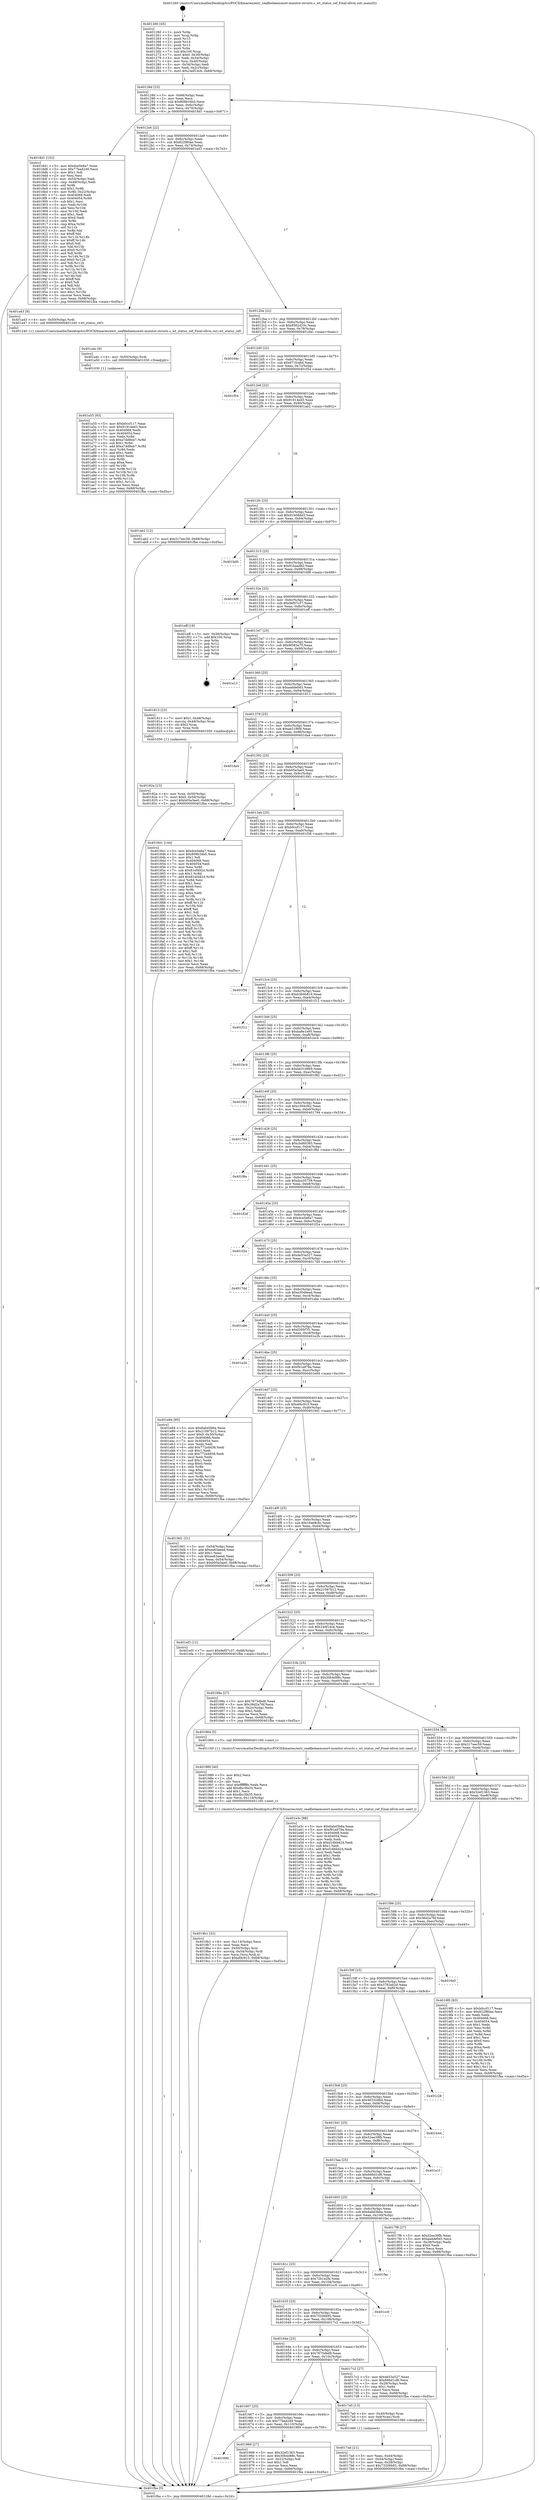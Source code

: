 digraph "0x401260" {
  label = "0x401260 (/mnt/c/Users/mathe/Desktop/tcc/POCII/binaries/extr_seafiledaemonwt-monitor-structs.c_wt_status_ref_Final-ollvm.out::main(0))"
  labelloc = "t"
  node[shape=record]

  Entry [label="",width=0.3,height=0.3,shape=circle,fillcolor=black,style=filled]
  "0x40128d" [label="{
     0x40128d [23]\l
     | [instrs]\l
     &nbsp;&nbsp;0x40128d \<+3\>: mov -0x68(%rbp),%eax\l
     &nbsp;&nbsp;0x401290 \<+2\>: mov %eax,%ecx\l
     &nbsp;&nbsp;0x401292 \<+6\>: sub $0x809b34b5,%ecx\l
     &nbsp;&nbsp;0x401298 \<+3\>: mov %eax,-0x6c(%rbp)\l
     &nbsp;&nbsp;0x40129b \<+3\>: mov %ecx,-0x70(%rbp)\l
     &nbsp;&nbsp;0x40129e \<+6\>: je 00000000004018d1 \<main+0x671\>\l
  }"]
  "0x4018d1" [label="{
     0x4018d1 [152]\l
     | [instrs]\l
     &nbsp;&nbsp;0x4018d1 \<+5\>: mov $0xdce5e6a7,%eax\l
     &nbsp;&nbsp;0x4018d6 \<+5\>: mov $0x77bad249,%ecx\l
     &nbsp;&nbsp;0x4018db \<+2\>: mov $0x1,%dl\l
     &nbsp;&nbsp;0x4018dd \<+2\>: xor %esi,%esi\l
     &nbsp;&nbsp;0x4018df \<+3\>: mov -0x54(%rbp),%edi\l
     &nbsp;&nbsp;0x4018e2 \<+3\>: cmp -0x48(%rbp),%edi\l
     &nbsp;&nbsp;0x4018e5 \<+4\>: setl %r8b\l
     &nbsp;&nbsp;0x4018e9 \<+4\>: and $0x1,%r8b\l
     &nbsp;&nbsp;0x4018ed \<+4\>: mov %r8b,-0x22(%rbp)\l
     &nbsp;&nbsp;0x4018f1 \<+7\>: mov 0x404068,%edi\l
     &nbsp;&nbsp;0x4018f8 \<+8\>: mov 0x404054,%r9d\l
     &nbsp;&nbsp;0x401900 \<+3\>: sub $0x1,%esi\l
     &nbsp;&nbsp;0x401903 \<+3\>: mov %edi,%r10d\l
     &nbsp;&nbsp;0x401906 \<+3\>: add %esi,%r10d\l
     &nbsp;&nbsp;0x401909 \<+4\>: imul %r10d,%edi\l
     &nbsp;&nbsp;0x40190d \<+3\>: and $0x1,%edi\l
     &nbsp;&nbsp;0x401910 \<+3\>: cmp $0x0,%edi\l
     &nbsp;&nbsp;0x401913 \<+4\>: sete %r8b\l
     &nbsp;&nbsp;0x401917 \<+4\>: cmp $0xa,%r9d\l
     &nbsp;&nbsp;0x40191b \<+4\>: setl %r11b\l
     &nbsp;&nbsp;0x40191f \<+3\>: mov %r8b,%bl\l
     &nbsp;&nbsp;0x401922 \<+3\>: xor $0xff,%bl\l
     &nbsp;&nbsp;0x401925 \<+3\>: mov %r11b,%r14b\l
     &nbsp;&nbsp;0x401928 \<+4\>: xor $0xff,%r14b\l
     &nbsp;&nbsp;0x40192c \<+3\>: xor $0x0,%dl\l
     &nbsp;&nbsp;0x40192f \<+3\>: mov %bl,%r15b\l
     &nbsp;&nbsp;0x401932 \<+4\>: and $0x0,%r15b\l
     &nbsp;&nbsp;0x401936 \<+3\>: and %dl,%r8b\l
     &nbsp;&nbsp;0x401939 \<+3\>: mov %r14b,%r12b\l
     &nbsp;&nbsp;0x40193c \<+4\>: and $0x0,%r12b\l
     &nbsp;&nbsp;0x401940 \<+3\>: and %dl,%r11b\l
     &nbsp;&nbsp;0x401943 \<+3\>: or %r8b,%r15b\l
     &nbsp;&nbsp;0x401946 \<+3\>: or %r11b,%r12b\l
     &nbsp;&nbsp;0x401949 \<+3\>: xor %r12b,%r15b\l
     &nbsp;&nbsp;0x40194c \<+3\>: or %r14b,%bl\l
     &nbsp;&nbsp;0x40194f \<+3\>: xor $0xff,%bl\l
     &nbsp;&nbsp;0x401952 \<+3\>: or $0x0,%dl\l
     &nbsp;&nbsp;0x401955 \<+2\>: and %dl,%bl\l
     &nbsp;&nbsp;0x401957 \<+3\>: or %bl,%r15b\l
     &nbsp;&nbsp;0x40195a \<+4\>: test $0x1,%r15b\l
     &nbsp;&nbsp;0x40195e \<+3\>: cmovne %ecx,%eax\l
     &nbsp;&nbsp;0x401961 \<+3\>: mov %eax,-0x68(%rbp)\l
     &nbsp;&nbsp;0x401964 \<+5\>: jmp 0000000000401fba \<main+0xd5a\>\l
  }"]
  "0x4012a4" [label="{
     0x4012a4 [22]\l
     | [instrs]\l
     &nbsp;&nbsp;0x4012a4 \<+5\>: jmp 00000000004012a9 \<main+0x49\>\l
     &nbsp;&nbsp;0x4012a9 \<+3\>: mov -0x6c(%rbp),%eax\l
     &nbsp;&nbsp;0x4012ac \<+5\>: sub $0x822f80ae,%eax\l
     &nbsp;&nbsp;0x4012b1 \<+3\>: mov %eax,-0x74(%rbp)\l
     &nbsp;&nbsp;0x4012b4 \<+6\>: je 0000000000401a43 \<main+0x7e3\>\l
  }"]
  Exit [label="",width=0.3,height=0.3,shape=circle,fillcolor=black,style=filled,peripheries=2]
  "0x401a43" [label="{
     0x401a43 [9]\l
     | [instrs]\l
     &nbsp;&nbsp;0x401a43 \<+4\>: mov -0x50(%rbp),%rdi\l
     &nbsp;&nbsp;0x401a47 \<+5\>: call 0000000000401240 \<wt_status_ref\>\l
     | [calls]\l
     &nbsp;&nbsp;0x401240 \{1\} (/mnt/c/Users/mathe/Desktop/tcc/POCII/binaries/extr_seafiledaemonwt-monitor-structs.c_wt_status_ref_Final-ollvm.out::wt_status_ref)\l
  }"]
  "0x4012ba" [label="{
     0x4012ba [22]\l
     | [instrs]\l
     &nbsp;&nbsp;0x4012ba \<+5\>: jmp 00000000004012bf \<main+0x5f\>\l
     &nbsp;&nbsp;0x4012bf \<+3\>: mov -0x6c(%rbp),%eax\l
     &nbsp;&nbsp;0x4012c2 \<+5\>: sub $0x8562d10c,%eax\l
     &nbsp;&nbsp;0x4012c7 \<+3\>: mov %eax,-0x78(%rbp)\l
     &nbsp;&nbsp;0x4012ca \<+6\>: je 0000000000401d4c \<main+0xaec\>\l
  }"]
  "0x401a55" [label="{
     0x401a55 [93]\l
     | [instrs]\l
     &nbsp;&nbsp;0x401a55 \<+5\>: mov $0xb0ccf117,%eax\l
     &nbsp;&nbsp;0x401a5a \<+5\>: mov $0x91914ed3,%ecx\l
     &nbsp;&nbsp;0x401a5f \<+7\>: mov 0x404068,%edx\l
     &nbsp;&nbsp;0x401a66 \<+7\>: mov 0x404054,%esi\l
     &nbsp;&nbsp;0x401a6d \<+3\>: mov %edx,%r8d\l
     &nbsp;&nbsp;0x401a70 \<+7\>: sub $0xa7dd8eb7,%r8d\l
     &nbsp;&nbsp;0x401a77 \<+4\>: sub $0x1,%r8d\l
     &nbsp;&nbsp;0x401a7b \<+7\>: add $0xa7dd8eb7,%r8d\l
     &nbsp;&nbsp;0x401a82 \<+4\>: imul %r8d,%edx\l
     &nbsp;&nbsp;0x401a86 \<+3\>: and $0x1,%edx\l
     &nbsp;&nbsp;0x401a89 \<+3\>: cmp $0x0,%edx\l
     &nbsp;&nbsp;0x401a8c \<+4\>: sete %r9b\l
     &nbsp;&nbsp;0x401a90 \<+3\>: cmp $0xa,%esi\l
     &nbsp;&nbsp;0x401a93 \<+4\>: setl %r10b\l
     &nbsp;&nbsp;0x401a97 \<+3\>: mov %r9b,%r11b\l
     &nbsp;&nbsp;0x401a9a \<+3\>: and %r10b,%r11b\l
     &nbsp;&nbsp;0x401a9d \<+3\>: xor %r10b,%r9b\l
     &nbsp;&nbsp;0x401aa0 \<+3\>: or %r9b,%r11b\l
     &nbsp;&nbsp;0x401aa3 \<+4\>: test $0x1,%r11b\l
     &nbsp;&nbsp;0x401aa7 \<+3\>: cmovne %ecx,%eax\l
     &nbsp;&nbsp;0x401aaa \<+3\>: mov %eax,-0x68(%rbp)\l
     &nbsp;&nbsp;0x401aad \<+5\>: jmp 0000000000401fba \<main+0xd5a\>\l
  }"]
  "0x401d4c" [label="{
     0x401d4c\l
  }", style=dashed]
  "0x4012d0" [label="{
     0x4012d0 [22]\l
     | [instrs]\l
     &nbsp;&nbsp;0x4012d0 \<+5\>: jmp 00000000004012d5 \<main+0x75\>\l
     &nbsp;&nbsp;0x4012d5 \<+3\>: mov -0x6c(%rbp),%eax\l
     &nbsp;&nbsp;0x4012d8 \<+5\>: sub $0x871fca6d,%eax\l
     &nbsp;&nbsp;0x4012dd \<+3\>: mov %eax,-0x7c(%rbp)\l
     &nbsp;&nbsp;0x4012e0 \<+6\>: je 0000000000401f54 \<main+0xcf4\>\l
  }"]
  "0x401a4c" [label="{
     0x401a4c [9]\l
     | [instrs]\l
     &nbsp;&nbsp;0x401a4c \<+4\>: mov -0x50(%rbp),%rdi\l
     &nbsp;&nbsp;0x401a50 \<+5\>: call 0000000000401030 \<free@plt\>\l
     | [calls]\l
     &nbsp;&nbsp;0x401030 \{1\} (unknown)\l
  }"]
  "0x401f54" [label="{
     0x401f54\l
  }", style=dashed]
  "0x4012e6" [label="{
     0x4012e6 [22]\l
     | [instrs]\l
     &nbsp;&nbsp;0x4012e6 \<+5\>: jmp 00000000004012eb \<main+0x8b\>\l
     &nbsp;&nbsp;0x4012eb \<+3\>: mov -0x6c(%rbp),%eax\l
     &nbsp;&nbsp;0x4012ee \<+5\>: sub $0x91914ed3,%eax\l
     &nbsp;&nbsp;0x4012f3 \<+3\>: mov %eax,-0x80(%rbp)\l
     &nbsp;&nbsp;0x4012f6 \<+6\>: je 0000000000401ab2 \<main+0x852\>\l
  }"]
  "0x4019b1" [label="{
     0x4019b1 [32]\l
     | [instrs]\l
     &nbsp;&nbsp;0x4019b1 \<+6\>: mov -0x114(%rbp),%ecx\l
     &nbsp;&nbsp;0x4019b7 \<+3\>: imul %eax,%ecx\l
     &nbsp;&nbsp;0x4019ba \<+4\>: mov -0x50(%rbp),%rsi\l
     &nbsp;&nbsp;0x4019be \<+4\>: movslq -0x54(%rbp),%rdi\l
     &nbsp;&nbsp;0x4019c2 \<+3\>: mov %ecx,(%rsi,%rdi,4)\l
     &nbsp;&nbsp;0x4019c5 \<+7\>: movl $0xef4c915,-0x68(%rbp)\l
     &nbsp;&nbsp;0x4019cc \<+5\>: jmp 0000000000401fba \<main+0xd5a\>\l
  }"]
  "0x401ab2" [label="{
     0x401ab2 [12]\l
     | [instrs]\l
     &nbsp;&nbsp;0x401ab2 \<+7\>: movl $0x317eec59,-0x68(%rbp)\l
     &nbsp;&nbsp;0x401ab9 \<+5\>: jmp 0000000000401fba \<main+0xd5a\>\l
  }"]
  "0x4012fc" [label="{
     0x4012fc [25]\l
     | [instrs]\l
     &nbsp;&nbsp;0x4012fc \<+5\>: jmp 0000000000401301 \<main+0xa1\>\l
     &nbsp;&nbsp;0x401301 \<+3\>: mov -0x6c(%rbp),%eax\l
     &nbsp;&nbsp;0x401304 \<+5\>: sub $0x91b08dd3,%eax\l
     &nbsp;&nbsp;0x401309 \<+6\>: mov %eax,-0x84(%rbp)\l
     &nbsp;&nbsp;0x40130f \<+6\>: je 0000000000401bd0 \<main+0x970\>\l
  }"]
  "0x401989" [label="{
     0x401989 [40]\l
     | [instrs]\l
     &nbsp;&nbsp;0x401989 \<+5\>: mov $0x2,%ecx\l
     &nbsp;&nbsp;0x40198e \<+1\>: cltd\l
     &nbsp;&nbsp;0x40198f \<+2\>: idiv %ecx\l
     &nbsp;&nbsp;0x401991 \<+6\>: imul $0xfffffffe,%edx,%ecx\l
     &nbsp;&nbsp;0x401997 \<+6\>: add $0xdbc3fa35,%ecx\l
     &nbsp;&nbsp;0x40199d \<+3\>: add $0x1,%ecx\l
     &nbsp;&nbsp;0x4019a0 \<+6\>: sub $0xdbc3fa35,%ecx\l
     &nbsp;&nbsp;0x4019a6 \<+6\>: mov %ecx,-0x114(%rbp)\l
     &nbsp;&nbsp;0x4019ac \<+5\>: call 0000000000401160 \<next_i\>\l
     | [calls]\l
     &nbsp;&nbsp;0x401160 \{1\} (/mnt/c/Users/mathe/Desktop/tcc/POCII/binaries/extr_seafiledaemonwt-monitor-structs.c_wt_status_ref_Final-ollvm.out::next_i)\l
  }"]
  "0x401bd0" [label="{
     0x401bd0\l
  }", style=dashed]
  "0x401315" [label="{
     0x401315 [25]\l
     | [instrs]\l
     &nbsp;&nbsp;0x401315 \<+5\>: jmp 000000000040131a \<main+0xba\>\l
     &nbsp;&nbsp;0x40131a \<+3\>: mov -0x6c(%rbp),%eax\l
     &nbsp;&nbsp;0x40131d \<+5\>: sub $0x91baad82,%eax\l
     &nbsp;&nbsp;0x401322 \<+6\>: mov %eax,-0x88(%rbp)\l
     &nbsp;&nbsp;0x401328 \<+6\>: je 00000000004016f8 \<main+0x498\>\l
  }"]
  "0x401680" [label="{
     0x401680\l
  }", style=dashed]
  "0x4016f8" [label="{
     0x4016f8\l
  }", style=dashed]
  "0x40132e" [label="{
     0x40132e [25]\l
     | [instrs]\l
     &nbsp;&nbsp;0x40132e \<+5\>: jmp 0000000000401333 \<main+0xd3\>\l
     &nbsp;&nbsp;0x401333 \<+3\>: mov -0x6c(%rbp),%eax\l
     &nbsp;&nbsp;0x401336 \<+5\>: sub $0x9ef07c37,%eax\l
     &nbsp;&nbsp;0x40133b \<+6\>: mov %eax,-0x8c(%rbp)\l
     &nbsp;&nbsp;0x401341 \<+6\>: je 0000000000401eff \<main+0xc9f\>\l
  }"]
  "0x401969" [label="{
     0x401969 [27]\l
     | [instrs]\l
     &nbsp;&nbsp;0x401969 \<+5\>: mov $0x32ef1363,%eax\l
     &nbsp;&nbsp;0x40196e \<+5\>: mov $0x30b4d88c,%ecx\l
     &nbsp;&nbsp;0x401973 \<+3\>: mov -0x22(%rbp),%dl\l
     &nbsp;&nbsp;0x401976 \<+3\>: test $0x1,%dl\l
     &nbsp;&nbsp;0x401979 \<+3\>: cmovne %ecx,%eax\l
     &nbsp;&nbsp;0x40197c \<+3\>: mov %eax,-0x68(%rbp)\l
     &nbsp;&nbsp;0x40197f \<+5\>: jmp 0000000000401fba \<main+0xd5a\>\l
  }"]
  "0x401eff" [label="{
     0x401eff [19]\l
     | [instrs]\l
     &nbsp;&nbsp;0x401eff \<+3\>: mov -0x30(%rbp),%eax\l
     &nbsp;&nbsp;0x401f02 \<+7\>: add $0x100,%rsp\l
     &nbsp;&nbsp;0x401f09 \<+1\>: pop %rbx\l
     &nbsp;&nbsp;0x401f0a \<+2\>: pop %r12\l
     &nbsp;&nbsp;0x401f0c \<+2\>: pop %r14\l
     &nbsp;&nbsp;0x401f0e \<+2\>: pop %r15\l
     &nbsp;&nbsp;0x401f10 \<+1\>: pop %rbp\l
     &nbsp;&nbsp;0x401f11 \<+1\>: ret\l
  }"]
  "0x401347" [label="{
     0x401347 [25]\l
     | [instrs]\l
     &nbsp;&nbsp;0x401347 \<+5\>: jmp 000000000040134c \<main+0xec\>\l
     &nbsp;&nbsp;0x40134c \<+3\>: mov -0x6c(%rbp),%eax\l
     &nbsp;&nbsp;0x40134f \<+5\>: sub $0x9f383a70,%eax\l
     &nbsp;&nbsp;0x401354 \<+6\>: mov %eax,-0x90(%rbp)\l
     &nbsp;&nbsp;0x40135a \<+6\>: je 0000000000401e13 \<main+0xbb3\>\l
  }"]
  "0x40182a" [label="{
     0x40182a [23]\l
     | [instrs]\l
     &nbsp;&nbsp;0x40182a \<+4\>: mov %rax,-0x50(%rbp)\l
     &nbsp;&nbsp;0x40182e \<+7\>: movl $0x0,-0x54(%rbp)\l
     &nbsp;&nbsp;0x401835 \<+7\>: movl $0xb05a3ae0,-0x68(%rbp)\l
     &nbsp;&nbsp;0x40183c \<+5\>: jmp 0000000000401fba \<main+0xd5a\>\l
  }"]
  "0x401e13" [label="{
     0x401e13\l
  }", style=dashed]
  "0x401360" [label="{
     0x401360 [25]\l
     | [instrs]\l
     &nbsp;&nbsp;0x401360 \<+5\>: jmp 0000000000401365 \<main+0x105\>\l
     &nbsp;&nbsp;0x401365 \<+3\>: mov -0x6c(%rbp),%eax\l
     &nbsp;&nbsp;0x401368 \<+5\>: sub $0xaadde0d3,%eax\l
     &nbsp;&nbsp;0x40136d \<+6\>: mov %eax,-0x94(%rbp)\l
     &nbsp;&nbsp;0x401373 \<+6\>: je 0000000000401813 \<main+0x5b3\>\l
  }"]
  "0x4017ad" [label="{
     0x4017ad [21]\l
     | [instrs]\l
     &nbsp;&nbsp;0x4017ad \<+3\>: mov %eax,-0x44(%rbp)\l
     &nbsp;&nbsp;0x4017b0 \<+3\>: mov -0x44(%rbp),%eax\l
     &nbsp;&nbsp;0x4017b3 \<+3\>: mov %eax,-0x28(%rbp)\l
     &nbsp;&nbsp;0x4017b6 \<+7\>: movl $0x73206b93,-0x68(%rbp)\l
     &nbsp;&nbsp;0x4017bd \<+5\>: jmp 0000000000401fba \<main+0xd5a\>\l
  }"]
  "0x401813" [label="{
     0x401813 [23]\l
     | [instrs]\l
     &nbsp;&nbsp;0x401813 \<+7\>: movl $0x1,-0x48(%rbp)\l
     &nbsp;&nbsp;0x40181a \<+4\>: movslq -0x48(%rbp),%rax\l
     &nbsp;&nbsp;0x40181e \<+4\>: shl $0x2,%rax\l
     &nbsp;&nbsp;0x401822 \<+3\>: mov %rax,%rdi\l
     &nbsp;&nbsp;0x401825 \<+5\>: call 0000000000401050 \<malloc@plt\>\l
     | [calls]\l
     &nbsp;&nbsp;0x401050 \{1\} (unknown)\l
  }"]
  "0x401379" [label="{
     0x401379 [25]\l
     | [instrs]\l
     &nbsp;&nbsp;0x401379 \<+5\>: jmp 000000000040137e \<main+0x11e\>\l
     &nbsp;&nbsp;0x40137e \<+3\>: mov -0x6c(%rbp),%eax\l
     &nbsp;&nbsp;0x401381 \<+5\>: sub $0xae21f6fd,%eax\l
     &nbsp;&nbsp;0x401386 \<+6\>: mov %eax,-0x98(%rbp)\l
     &nbsp;&nbsp;0x40138c \<+6\>: je 0000000000401da4 \<main+0xb44\>\l
  }"]
  "0x401667" [label="{
     0x401667 [25]\l
     | [instrs]\l
     &nbsp;&nbsp;0x401667 \<+5\>: jmp 000000000040166c \<main+0x40c\>\l
     &nbsp;&nbsp;0x40166c \<+3\>: mov -0x6c(%rbp),%eax\l
     &nbsp;&nbsp;0x40166f \<+5\>: sub $0x77bad249,%eax\l
     &nbsp;&nbsp;0x401674 \<+6\>: mov %eax,-0x110(%rbp)\l
     &nbsp;&nbsp;0x40167a \<+6\>: je 0000000000401969 \<main+0x709\>\l
  }"]
  "0x401da4" [label="{
     0x401da4\l
  }", style=dashed]
  "0x401392" [label="{
     0x401392 [25]\l
     | [instrs]\l
     &nbsp;&nbsp;0x401392 \<+5\>: jmp 0000000000401397 \<main+0x137\>\l
     &nbsp;&nbsp;0x401397 \<+3\>: mov -0x6c(%rbp),%eax\l
     &nbsp;&nbsp;0x40139a \<+5\>: sub $0xb05a3ae0,%eax\l
     &nbsp;&nbsp;0x40139f \<+6\>: mov %eax,-0x9c(%rbp)\l
     &nbsp;&nbsp;0x4013a5 \<+6\>: je 0000000000401841 \<main+0x5e1\>\l
  }"]
  "0x4017a0" [label="{
     0x4017a0 [13]\l
     | [instrs]\l
     &nbsp;&nbsp;0x4017a0 \<+4\>: mov -0x40(%rbp),%rax\l
     &nbsp;&nbsp;0x4017a4 \<+4\>: mov 0x8(%rax),%rdi\l
     &nbsp;&nbsp;0x4017a8 \<+5\>: call 0000000000401060 \<atoi@plt\>\l
     | [calls]\l
     &nbsp;&nbsp;0x401060 \{1\} (unknown)\l
  }"]
  "0x401841" [label="{
     0x401841 [144]\l
     | [instrs]\l
     &nbsp;&nbsp;0x401841 \<+5\>: mov $0xdce5e6a7,%eax\l
     &nbsp;&nbsp;0x401846 \<+5\>: mov $0x809b34b5,%ecx\l
     &nbsp;&nbsp;0x40184b \<+2\>: mov $0x1,%dl\l
     &nbsp;&nbsp;0x40184d \<+7\>: mov 0x404068,%esi\l
     &nbsp;&nbsp;0x401854 \<+7\>: mov 0x404054,%edi\l
     &nbsp;&nbsp;0x40185b \<+3\>: mov %esi,%r8d\l
     &nbsp;&nbsp;0x40185e \<+7\>: sub $0x81ef4924,%r8d\l
     &nbsp;&nbsp;0x401865 \<+4\>: sub $0x1,%r8d\l
     &nbsp;&nbsp;0x401869 \<+7\>: add $0x81ef4924,%r8d\l
     &nbsp;&nbsp;0x401870 \<+4\>: imul %r8d,%esi\l
     &nbsp;&nbsp;0x401874 \<+3\>: and $0x1,%esi\l
     &nbsp;&nbsp;0x401877 \<+3\>: cmp $0x0,%esi\l
     &nbsp;&nbsp;0x40187a \<+4\>: sete %r9b\l
     &nbsp;&nbsp;0x40187e \<+3\>: cmp $0xa,%edi\l
     &nbsp;&nbsp;0x401881 \<+4\>: setl %r10b\l
     &nbsp;&nbsp;0x401885 \<+3\>: mov %r9b,%r11b\l
     &nbsp;&nbsp;0x401888 \<+4\>: xor $0xff,%r11b\l
     &nbsp;&nbsp;0x40188c \<+3\>: mov %r10b,%bl\l
     &nbsp;&nbsp;0x40188f \<+3\>: xor $0xff,%bl\l
     &nbsp;&nbsp;0x401892 \<+3\>: xor $0x1,%dl\l
     &nbsp;&nbsp;0x401895 \<+3\>: mov %r11b,%r14b\l
     &nbsp;&nbsp;0x401898 \<+4\>: and $0xff,%r14b\l
     &nbsp;&nbsp;0x40189c \<+3\>: and %dl,%r9b\l
     &nbsp;&nbsp;0x40189f \<+3\>: mov %bl,%r15b\l
     &nbsp;&nbsp;0x4018a2 \<+4\>: and $0xff,%r15b\l
     &nbsp;&nbsp;0x4018a6 \<+3\>: and %dl,%r10b\l
     &nbsp;&nbsp;0x4018a9 \<+3\>: or %r9b,%r14b\l
     &nbsp;&nbsp;0x4018ac \<+3\>: or %r10b,%r15b\l
     &nbsp;&nbsp;0x4018af \<+3\>: xor %r15b,%r14b\l
     &nbsp;&nbsp;0x4018b2 \<+3\>: or %bl,%r11b\l
     &nbsp;&nbsp;0x4018b5 \<+4\>: xor $0xff,%r11b\l
     &nbsp;&nbsp;0x4018b9 \<+3\>: or $0x1,%dl\l
     &nbsp;&nbsp;0x4018bc \<+3\>: and %dl,%r11b\l
     &nbsp;&nbsp;0x4018bf \<+3\>: or %r11b,%r14b\l
     &nbsp;&nbsp;0x4018c2 \<+4\>: test $0x1,%r14b\l
     &nbsp;&nbsp;0x4018c6 \<+3\>: cmovne %ecx,%eax\l
     &nbsp;&nbsp;0x4018c9 \<+3\>: mov %eax,-0x68(%rbp)\l
     &nbsp;&nbsp;0x4018cc \<+5\>: jmp 0000000000401fba \<main+0xd5a\>\l
  }"]
  "0x4013ab" [label="{
     0x4013ab [25]\l
     | [instrs]\l
     &nbsp;&nbsp;0x4013ab \<+5\>: jmp 00000000004013b0 \<main+0x150\>\l
     &nbsp;&nbsp;0x4013b0 \<+3\>: mov -0x6c(%rbp),%eax\l
     &nbsp;&nbsp;0x4013b3 \<+5\>: sub $0xb0ccf117,%eax\l
     &nbsp;&nbsp;0x4013b8 \<+6\>: mov %eax,-0xa0(%rbp)\l
     &nbsp;&nbsp;0x4013be \<+6\>: je 0000000000401f36 \<main+0xcd6\>\l
  }"]
  "0x40164e" [label="{
     0x40164e [25]\l
     | [instrs]\l
     &nbsp;&nbsp;0x40164e \<+5\>: jmp 0000000000401653 \<main+0x3f3\>\l
     &nbsp;&nbsp;0x401653 \<+3\>: mov -0x6c(%rbp),%eax\l
     &nbsp;&nbsp;0x401656 \<+5\>: sub $0x7675dbd8,%eax\l
     &nbsp;&nbsp;0x40165b \<+6\>: mov %eax,-0x10c(%rbp)\l
     &nbsp;&nbsp;0x401661 \<+6\>: je 00000000004017a0 \<main+0x540\>\l
  }"]
  "0x401f36" [label="{
     0x401f36\l
  }", style=dashed]
  "0x4013c4" [label="{
     0x4013c4 [25]\l
     | [instrs]\l
     &nbsp;&nbsp;0x4013c4 \<+5\>: jmp 00000000004013c9 \<main+0x169\>\l
     &nbsp;&nbsp;0x4013c9 \<+3\>: mov -0x6c(%rbp),%eax\l
     &nbsp;&nbsp;0x4013cc \<+5\>: sub $0xb3b0b810,%eax\l
     &nbsp;&nbsp;0x4013d1 \<+6\>: mov %eax,-0xa4(%rbp)\l
     &nbsp;&nbsp;0x4013d7 \<+6\>: je 0000000000401f12 \<main+0xcb2\>\l
  }"]
  "0x4017c2" [label="{
     0x4017c2 [27]\l
     | [instrs]\l
     &nbsp;&nbsp;0x4017c2 \<+5\>: mov $0xde53a527,%eax\l
     &nbsp;&nbsp;0x4017c7 \<+5\>: mov $0x666d1cf6,%ecx\l
     &nbsp;&nbsp;0x4017cc \<+3\>: mov -0x28(%rbp),%edx\l
     &nbsp;&nbsp;0x4017cf \<+3\>: cmp $0x1,%edx\l
     &nbsp;&nbsp;0x4017d2 \<+3\>: cmovl %ecx,%eax\l
     &nbsp;&nbsp;0x4017d5 \<+3\>: mov %eax,-0x68(%rbp)\l
     &nbsp;&nbsp;0x4017d8 \<+5\>: jmp 0000000000401fba \<main+0xd5a\>\l
  }"]
  "0x401f12" [label="{
     0x401f12\l
  }", style=dashed]
  "0x4013dd" [label="{
     0x4013dd [25]\l
     | [instrs]\l
     &nbsp;&nbsp;0x4013dd \<+5\>: jmp 00000000004013e2 \<main+0x182\>\l
     &nbsp;&nbsp;0x4013e2 \<+3\>: mov -0x6c(%rbp),%eax\l
     &nbsp;&nbsp;0x4013e5 \<+5\>: sub $0xba8e1e95,%eax\l
     &nbsp;&nbsp;0x4013ea \<+6\>: mov %eax,-0xa8(%rbp)\l
     &nbsp;&nbsp;0x4013f0 \<+6\>: je 0000000000401bc4 \<main+0x964\>\l
  }"]
  "0x401635" [label="{
     0x401635 [25]\l
     | [instrs]\l
     &nbsp;&nbsp;0x401635 \<+5\>: jmp 000000000040163a \<main+0x3da\>\l
     &nbsp;&nbsp;0x40163a \<+3\>: mov -0x6c(%rbp),%eax\l
     &nbsp;&nbsp;0x40163d \<+5\>: sub $0x73206b93,%eax\l
     &nbsp;&nbsp;0x401642 \<+6\>: mov %eax,-0x108(%rbp)\l
     &nbsp;&nbsp;0x401648 \<+6\>: je 00000000004017c2 \<main+0x562\>\l
  }"]
  "0x401bc4" [label="{
     0x401bc4\l
  }", style=dashed]
  "0x4013f6" [label="{
     0x4013f6 [25]\l
     | [instrs]\l
     &nbsp;&nbsp;0x4013f6 \<+5\>: jmp 00000000004013fb \<main+0x19b\>\l
     &nbsp;&nbsp;0x4013fb \<+3\>: mov -0x6c(%rbp),%eax\l
     &nbsp;&nbsp;0x4013fe \<+5\>: sub $0xbb31d669,%eax\l
     &nbsp;&nbsp;0x401403 \<+6\>: mov %eax,-0xac(%rbp)\l
     &nbsp;&nbsp;0x401409 \<+6\>: je 0000000000401f82 \<main+0xd22\>\l
  }"]
  "0x401cc0" [label="{
     0x401cc0\l
  }", style=dashed]
  "0x401f82" [label="{
     0x401f82\l
  }", style=dashed]
  "0x40140f" [label="{
     0x40140f [25]\l
     | [instrs]\l
     &nbsp;&nbsp;0x40140f \<+5\>: jmp 0000000000401414 \<main+0x1b4\>\l
     &nbsp;&nbsp;0x401414 \<+3\>: mov -0x6c(%rbp),%eax\l
     &nbsp;&nbsp;0x401417 \<+5\>: sub $0xc364cf42,%eax\l
     &nbsp;&nbsp;0x40141c \<+6\>: mov %eax,-0xb0(%rbp)\l
     &nbsp;&nbsp;0x401422 \<+6\>: je 0000000000401794 \<main+0x534\>\l
  }"]
  "0x40161c" [label="{
     0x40161c [25]\l
     | [instrs]\l
     &nbsp;&nbsp;0x40161c \<+5\>: jmp 0000000000401621 \<main+0x3c1\>\l
     &nbsp;&nbsp;0x401621 \<+3\>: mov -0x6c(%rbp),%eax\l
     &nbsp;&nbsp;0x401624 \<+5\>: sub $0x72b1a2fe,%eax\l
     &nbsp;&nbsp;0x401629 \<+6\>: mov %eax,-0x104(%rbp)\l
     &nbsp;&nbsp;0x40162f \<+6\>: je 0000000000401cc0 \<main+0xa60\>\l
  }"]
  "0x401794" [label="{
     0x401794\l
  }", style=dashed]
  "0x401428" [label="{
     0x401428 [25]\l
     | [instrs]\l
     &nbsp;&nbsp;0x401428 \<+5\>: jmp 000000000040142d \<main+0x1cd\>\l
     &nbsp;&nbsp;0x40142d \<+3\>: mov -0x6c(%rbp),%eax\l
     &nbsp;&nbsp;0x401430 \<+5\>: sub $0xcbd60393,%eax\l
     &nbsp;&nbsp;0x401435 \<+6\>: mov %eax,-0xb4(%rbp)\l
     &nbsp;&nbsp;0x40143b \<+6\>: je 0000000000401f8e \<main+0xd2e\>\l
  }"]
  "0x401fac" [label="{
     0x401fac\l
  }", style=dashed]
  "0x401f8e" [label="{
     0x401f8e\l
  }", style=dashed]
  "0x401441" [label="{
     0x401441 [25]\l
     | [instrs]\l
     &nbsp;&nbsp;0x401441 \<+5\>: jmp 0000000000401446 \<main+0x1e6\>\l
     &nbsp;&nbsp;0x401446 \<+3\>: mov -0x6c(%rbp),%eax\l
     &nbsp;&nbsp;0x401449 \<+5\>: sub $0xdca35739,%eax\l
     &nbsp;&nbsp;0x40144e \<+6\>: mov %eax,-0xb8(%rbp)\l
     &nbsp;&nbsp;0x401454 \<+6\>: je 0000000000401d2d \<main+0xacd\>\l
  }"]
  "0x401603" [label="{
     0x401603 [25]\l
     | [instrs]\l
     &nbsp;&nbsp;0x401603 \<+5\>: jmp 0000000000401608 \<main+0x3a8\>\l
     &nbsp;&nbsp;0x401608 \<+3\>: mov -0x6c(%rbp),%eax\l
     &nbsp;&nbsp;0x40160b \<+5\>: sub $0x6abd3b6a,%eax\l
     &nbsp;&nbsp;0x401610 \<+6\>: mov %eax,-0x100(%rbp)\l
     &nbsp;&nbsp;0x401616 \<+6\>: je 0000000000401fac \<main+0xd4c\>\l
  }"]
  "0x401d2d" [label="{
     0x401d2d\l
  }", style=dashed]
  "0x40145a" [label="{
     0x40145a [25]\l
     | [instrs]\l
     &nbsp;&nbsp;0x40145a \<+5\>: jmp 000000000040145f \<main+0x1ff\>\l
     &nbsp;&nbsp;0x40145f \<+3\>: mov -0x6c(%rbp),%eax\l
     &nbsp;&nbsp;0x401462 \<+5\>: sub $0xdce5e6a7,%eax\l
     &nbsp;&nbsp;0x401467 \<+6\>: mov %eax,-0xbc(%rbp)\l
     &nbsp;&nbsp;0x40146d \<+6\>: je 0000000000401f2a \<main+0xcca\>\l
  }"]
  "0x4017f8" [label="{
     0x4017f8 [27]\l
     | [instrs]\l
     &nbsp;&nbsp;0x4017f8 \<+5\>: mov $0x52ee39fb,%eax\l
     &nbsp;&nbsp;0x4017fd \<+5\>: mov $0xaadde0d3,%ecx\l
     &nbsp;&nbsp;0x401802 \<+3\>: mov -0x28(%rbp),%edx\l
     &nbsp;&nbsp;0x401805 \<+3\>: cmp $0x0,%edx\l
     &nbsp;&nbsp;0x401808 \<+3\>: cmove %ecx,%eax\l
     &nbsp;&nbsp;0x40180b \<+3\>: mov %eax,-0x68(%rbp)\l
     &nbsp;&nbsp;0x40180e \<+5\>: jmp 0000000000401fba \<main+0xd5a\>\l
  }"]
  "0x401f2a" [label="{
     0x401f2a\l
  }", style=dashed]
  "0x401473" [label="{
     0x401473 [25]\l
     | [instrs]\l
     &nbsp;&nbsp;0x401473 \<+5\>: jmp 0000000000401478 \<main+0x218\>\l
     &nbsp;&nbsp;0x401478 \<+3\>: mov -0x6c(%rbp),%eax\l
     &nbsp;&nbsp;0x40147b \<+5\>: sub $0xde53a527,%eax\l
     &nbsp;&nbsp;0x401480 \<+6\>: mov %eax,-0xc0(%rbp)\l
     &nbsp;&nbsp;0x401486 \<+6\>: je 00000000004017dd \<main+0x57d\>\l
  }"]
  "0x4015ea" [label="{
     0x4015ea [25]\l
     | [instrs]\l
     &nbsp;&nbsp;0x4015ea \<+5\>: jmp 00000000004015ef \<main+0x38f\>\l
     &nbsp;&nbsp;0x4015ef \<+3\>: mov -0x6c(%rbp),%eax\l
     &nbsp;&nbsp;0x4015f2 \<+5\>: sub $0x666d1cf6,%eax\l
     &nbsp;&nbsp;0x4015f7 \<+6\>: mov %eax,-0xfc(%rbp)\l
     &nbsp;&nbsp;0x4015fd \<+6\>: je 00000000004017f8 \<main+0x598\>\l
  }"]
  "0x4017dd" [label="{
     0x4017dd\l
  }", style=dashed]
  "0x40148c" [label="{
     0x40148c [25]\l
     | [instrs]\l
     &nbsp;&nbsp;0x40148c \<+5\>: jmp 0000000000401491 \<main+0x231\>\l
     &nbsp;&nbsp;0x401491 \<+3\>: mov -0x6c(%rbp),%eax\l
     &nbsp;&nbsp;0x401494 \<+5\>: sub $0xe3049ead,%eax\l
     &nbsp;&nbsp;0x401499 \<+6\>: mov %eax,-0xc4(%rbp)\l
     &nbsp;&nbsp;0x40149f \<+6\>: je 0000000000401abe \<main+0x85e\>\l
  }"]
  "0x401e1f" [label="{
     0x401e1f\l
  }", style=dashed]
  "0x401abe" [label="{
     0x401abe\l
  }", style=dashed]
  "0x4014a5" [label="{
     0x4014a5 [25]\l
     | [instrs]\l
     &nbsp;&nbsp;0x4014a5 \<+5\>: jmp 00000000004014aa \<main+0x24a\>\l
     &nbsp;&nbsp;0x4014aa \<+3\>: mov -0x6c(%rbp),%eax\l
     &nbsp;&nbsp;0x4014ad \<+5\>: sub $0xf295f7f1,%eax\l
     &nbsp;&nbsp;0x4014b2 \<+6\>: mov %eax,-0xc8(%rbp)\l
     &nbsp;&nbsp;0x4014b8 \<+6\>: je 0000000000401e2b \<main+0xbcb\>\l
  }"]
  "0x4015d1" [label="{
     0x4015d1 [25]\l
     | [instrs]\l
     &nbsp;&nbsp;0x4015d1 \<+5\>: jmp 00000000004015d6 \<main+0x376\>\l
     &nbsp;&nbsp;0x4015d6 \<+3\>: mov -0x6c(%rbp),%eax\l
     &nbsp;&nbsp;0x4015d9 \<+5\>: sub $0x52ee39fb,%eax\l
     &nbsp;&nbsp;0x4015de \<+6\>: mov %eax,-0xf8(%rbp)\l
     &nbsp;&nbsp;0x4015e4 \<+6\>: je 0000000000401e1f \<main+0xbbf\>\l
  }"]
  "0x401e2b" [label="{
     0x401e2b\l
  }", style=dashed]
  "0x4014be" [label="{
     0x4014be [25]\l
     | [instrs]\l
     &nbsp;&nbsp;0x4014be \<+5\>: jmp 00000000004014c3 \<main+0x263\>\l
     &nbsp;&nbsp;0x4014c3 \<+3\>: mov -0x6c(%rbp),%eax\l
     &nbsp;&nbsp;0x4014c6 \<+5\>: sub $0xf91a979a,%eax\l
     &nbsp;&nbsp;0x4014cb \<+6\>: mov %eax,-0xcc(%rbp)\l
     &nbsp;&nbsp;0x4014d1 \<+6\>: je 0000000000401e94 \<main+0xc34\>\l
  }"]
  "0x401b44" [label="{
     0x401b44\l
  }", style=dashed]
  "0x401e94" [label="{
     0x401e94 [95]\l
     | [instrs]\l
     &nbsp;&nbsp;0x401e94 \<+5\>: mov $0x6abd3b6a,%eax\l
     &nbsp;&nbsp;0x401e99 \<+5\>: mov $0x21097b12,%ecx\l
     &nbsp;&nbsp;0x401e9e \<+7\>: movl $0x0,-0x30(%rbp)\l
     &nbsp;&nbsp;0x401ea5 \<+7\>: mov 0x404068,%edx\l
     &nbsp;&nbsp;0x401eac \<+7\>: mov 0x404054,%esi\l
     &nbsp;&nbsp;0x401eb3 \<+2\>: mov %edx,%edi\l
     &nbsp;&nbsp;0x401eb5 \<+6\>: add $0x772a4d38,%edi\l
     &nbsp;&nbsp;0x401ebb \<+3\>: sub $0x1,%edi\l
     &nbsp;&nbsp;0x401ebe \<+6\>: sub $0x772a4d38,%edi\l
     &nbsp;&nbsp;0x401ec4 \<+3\>: imul %edi,%edx\l
     &nbsp;&nbsp;0x401ec7 \<+3\>: and $0x1,%edx\l
     &nbsp;&nbsp;0x401eca \<+3\>: cmp $0x0,%edx\l
     &nbsp;&nbsp;0x401ecd \<+4\>: sete %r8b\l
     &nbsp;&nbsp;0x401ed1 \<+3\>: cmp $0xa,%esi\l
     &nbsp;&nbsp;0x401ed4 \<+4\>: setl %r9b\l
     &nbsp;&nbsp;0x401ed8 \<+3\>: mov %r8b,%r10b\l
     &nbsp;&nbsp;0x401edb \<+3\>: and %r9b,%r10b\l
     &nbsp;&nbsp;0x401ede \<+3\>: xor %r9b,%r8b\l
     &nbsp;&nbsp;0x401ee1 \<+3\>: or %r8b,%r10b\l
     &nbsp;&nbsp;0x401ee4 \<+4\>: test $0x1,%r10b\l
     &nbsp;&nbsp;0x401ee8 \<+3\>: cmovne %ecx,%eax\l
     &nbsp;&nbsp;0x401eeb \<+3\>: mov %eax,-0x68(%rbp)\l
     &nbsp;&nbsp;0x401eee \<+5\>: jmp 0000000000401fba \<main+0xd5a\>\l
  }"]
  "0x4014d7" [label="{
     0x4014d7 [25]\l
     | [instrs]\l
     &nbsp;&nbsp;0x4014d7 \<+5\>: jmp 00000000004014dc \<main+0x27c\>\l
     &nbsp;&nbsp;0x4014dc \<+3\>: mov -0x6c(%rbp),%eax\l
     &nbsp;&nbsp;0x4014df \<+5\>: sub $0xef4c915,%eax\l
     &nbsp;&nbsp;0x4014e4 \<+6\>: mov %eax,-0xd0(%rbp)\l
     &nbsp;&nbsp;0x4014ea \<+6\>: je 00000000004019d1 \<main+0x771\>\l
  }"]
  "0x4015b8" [label="{
     0x4015b8 [25]\l
     | [instrs]\l
     &nbsp;&nbsp;0x4015b8 \<+5\>: jmp 00000000004015bd \<main+0x35d\>\l
     &nbsp;&nbsp;0x4015bd \<+3\>: mov -0x6c(%rbp),%eax\l
     &nbsp;&nbsp;0x4015c0 \<+5\>: sub $0x46332d6d,%eax\l
     &nbsp;&nbsp;0x4015c5 \<+6\>: mov %eax,-0xf4(%rbp)\l
     &nbsp;&nbsp;0x4015cb \<+6\>: je 0000000000401b44 \<main+0x8e4\>\l
  }"]
  "0x4019d1" [label="{
     0x4019d1 [31]\l
     | [instrs]\l
     &nbsp;&nbsp;0x4019d1 \<+3\>: mov -0x54(%rbp),%eax\l
     &nbsp;&nbsp;0x4019d4 \<+5\>: add $0xea63aeed,%eax\l
     &nbsp;&nbsp;0x4019d9 \<+3\>: add $0x1,%eax\l
     &nbsp;&nbsp;0x4019dc \<+5\>: sub $0xea63aeed,%eax\l
     &nbsp;&nbsp;0x4019e1 \<+3\>: mov %eax,-0x54(%rbp)\l
     &nbsp;&nbsp;0x4019e4 \<+7\>: movl $0xb05a3ae0,-0x68(%rbp)\l
     &nbsp;&nbsp;0x4019eb \<+5\>: jmp 0000000000401fba \<main+0xd5a\>\l
  }"]
  "0x4014f0" [label="{
     0x4014f0 [25]\l
     | [instrs]\l
     &nbsp;&nbsp;0x4014f0 \<+5\>: jmp 00000000004014f5 \<main+0x295\>\l
     &nbsp;&nbsp;0x4014f5 \<+3\>: mov -0x6c(%rbp),%eax\l
     &nbsp;&nbsp;0x4014f8 \<+5\>: sub $0x16ae8cbc,%eax\l
     &nbsp;&nbsp;0x4014fd \<+6\>: mov %eax,-0xd4(%rbp)\l
     &nbsp;&nbsp;0x401503 \<+6\>: je 0000000000401cdb \<main+0xa7b\>\l
  }"]
  "0x401c28" [label="{
     0x401c28\l
  }", style=dashed]
  "0x401cdb" [label="{
     0x401cdb\l
  }", style=dashed]
  "0x401509" [label="{
     0x401509 [25]\l
     | [instrs]\l
     &nbsp;&nbsp;0x401509 \<+5\>: jmp 000000000040150e \<main+0x2ae\>\l
     &nbsp;&nbsp;0x40150e \<+3\>: mov -0x6c(%rbp),%eax\l
     &nbsp;&nbsp;0x401511 \<+5\>: sub $0x21097b12,%eax\l
     &nbsp;&nbsp;0x401516 \<+6\>: mov %eax,-0xd8(%rbp)\l
     &nbsp;&nbsp;0x40151c \<+6\>: je 0000000000401ef3 \<main+0xc93\>\l
  }"]
  "0x40159f" [label="{
     0x40159f [25]\l
     | [instrs]\l
     &nbsp;&nbsp;0x40159f \<+5\>: jmp 00000000004015a4 \<main+0x344\>\l
     &nbsp;&nbsp;0x4015a4 \<+3\>: mov -0x6c(%rbp),%eax\l
     &nbsp;&nbsp;0x4015a7 \<+5\>: sub $0x3782eb2d,%eax\l
     &nbsp;&nbsp;0x4015ac \<+6\>: mov %eax,-0xf0(%rbp)\l
     &nbsp;&nbsp;0x4015b2 \<+6\>: je 0000000000401c28 \<main+0x9c8\>\l
  }"]
  "0x401ef3" [label="{
     0x401ef3 [12]\l
     | [instrs]\l
     &nbsp;&nbsp;0x401ef3 \<+7\>: movl $0x9ef07c37,-0x68(%rbp)\l
     &nbsp;&nbsp;0x401efa \<+5\>: jmp 0000000000401fba \<main+0xd5a\>\l
  }"]
  "0x401522" [label="{
     0x401522 [25]\l
     | [instrs]\l
     &nbsp;&nbsp;0x401522 \<+5\>: jmp 0000000000401527 \<main+0x2c7\>\l
     &nbsp;&nbsp;0x401527 \<+3\>: mov -0x6c(%rbp),%eax\l
     &nbsp;&nbsp;0x40152a \<+5\>: sub $0x24df14cb,%eax\l
     &nbsp;&nbsp;0x40152f \<+6\>: mov %eax,-0xdc(%rbp)\l
     &nbsp;&nbsp;0x401535 \<+6\>: je 000000000040168a \<main+0x42a\>\l
  }"]
  "0x4016a5" [label="{
     0x4016a5\l
  }", style=dashed]
  "0x40168a" [label="{
     0x40168a [27]\l
     | [instrs]\l
     &nbsp;&nbsp;0x40168a \<+5\>: mov $0x7675dbd8,%eax\l
     &nbsp;&nbsp;0x40168f \<+5\>: mov $0x36d2a76f,%ecx\l
     &nbsp;&nbsp;0x401694 \<+3\>: mov -0x2c(%rbp),%edx\l
     &nbsp;&nbsp;0x401697 \<+3\>: cmp $0x2,%edx\l
     &nbsp;&nbsp;0x40169a \<+3\>: cmovne %ecx,%eax\l
     &nbsp;&nbsp;0x40169d \<+3\>: mov %eax,-0x68(%rbp)\l
     &nbsp;&nbsp;0x4016a0 \<+5\>: jmp 0000000000401fba \<main+0xd5a\>\l
  }"]
  "0x40153b" [label="{
     0x40153b [25]\l
     | [instrs]\l
     &nbsp;&nbsp;0x40153b \<+5\>: jmp 0000000000401540 \<main+0x2e0\>\l
     &nbsp;&nbsp;0x401540 \<+3\>: mov -0x6c(%rbp),%eax\l
     &nbsp;&nbsp;0x401543 \<+5\>: sub $0x30b4d88c,%eax\l
     &nbsp;&nbsp;0x401548 \<+6\>: mov %eax,-0xe0(%rbp)\l
     &nbsp;&nbsp;0x40154e \<+6\>: je 0000000000401984 \<main+0x724\>\l
  }"]
  "0x401fba" [label="{
     0x401fba [5]\l
     | [instrs]\l
     &nbsp;&nbsp;0x401fba \<+5\>: jmp 000000000040128d \<main+0x2d\>\l
  }"]
  "0x401260" [label="{
     0x401260 [45]\l
     | [instrs]\l
     &nbsp;&nbsp;0x401260 \<+1\>: push %rbp\l
     &nbsp;&nbsp;0x401261 \<+3\>: mov %rsp,%rbp\l
     &nbsp;&nbsp;0x401264 \<+2\>: push %r15\l
     &nbsp;&nbsp;0x401266 \<+2\>: push %r14\l
     &nbsp;&nbsp;0x401268 \<+2\>: push %r12\l
     &nbsp;&nbsp;0x40126a \<+1\>: push %rbx\l
     &nbsp;&nbsp;0x40126b \<+7\>: sub $0x100,%rsp\l
     &nbsp;&nbsp;0x401272 \<+7\>: movl $0x0,-0x30(%rbp)\l
     &nbsp;&nbsp;0x401279 \<+3\>: mov %edi,-0x34(%rbp)\l
     &nbsp;&nbsp;0x40127c \<+4\>: mov %rsi,-0x40(%rbp)\l
     &nbsp;&nbsp;0x401280 \<+3\>: mov -0x34(%rbp),%edi\l
     &nbsp;&nbsp;0x401283 \<+3\>: mov %edi,-0x2c(%rbp)\l
     &nbsp;&nbsp;0x401286 \<+7\>: movl $0x24df14cb,-0x68(%rbp)\l
  }"]
  "0x401586" [label="{
     0x401586 [25]\l
     | [instrs]\l
     &nbsp;&nbsp;0x401586 \<+5\>: jmp 000000000040158b \<main+0x32b\>\l
     &nbsp;&nbsp;0x40158b \<+3\>: mov -0x6c(%rbp),%eax\l
     &nbsp;&nbsp;0x40158e \<+5\>: sub $0x36d2a76f,%eax\l
     &nbsp;&nbsp;0x401593 \<+6\>: mov %eax,-0xec(%rbp)\l
     &nbsp;&nbsp;0x401599 \<+6\>: je 00000000004016a5 \<main+0x445\>\l
  }"]
  "0x401984" [label="{
     0x401984 [5]\l
     | [instrs]\l
     &nbsp;&nbsp;0x401984 \<+5\>: call 0000000000401160 \<next_i\>\l
     | [calls]\l
     &nbsp;&nbsp;0x401160 \{1\} (/mnt/c/Users/mathe/Desktop/tcc/POCII/binaries/extr_seafiledaemonwt-monitor-structs.c_wt_status_ref_Final-ollvm.out::next_i)\l
  }"]
  "0x401554" [label="{
     0x401554 [25]\l
     | [instrs]\l
     &nbsp;&nbsp;0x401554 \<+5\>: jmp 0000000000401559 \<main+0x2f9\>\l
     &nbsp;&nbsp;0x401559 \<+3\>: mov -0x6c(%rbp),%eax\l
     &nbsp;&nbsp;0x40155c \<+5\>: sub $0x317eec59,%eax\l
     &nbsp;&nbsp;0x401561 \<+6\>: mov %eax,-0xe4(%rbp)\l
     &nbsp;&nbsp;0x401567 \<+6\>: je 0000000000401e3c \<main+0xbdc\>\l
  }"]
  "0x4019f0" [label="{
     0x4019f0 [83]\l
     | [instrs]\l
     &nbsp;&nbsp;0x4019f0 \<+5\>: mov $0xb0ccf117,%eax\l
     &nbsp;&nbsp;0x4019f5 \<+5\>: mov $0x822f80ae,%ecx\l
     &nbsp;&nbsp;0x4019fa \<+2\>: xor %edx,%edx\l
     &nbsp;&nbsp;0x4019fc \<+7\>: mov 0x404068,%esi\l
     &nbsp;&nbsp;0x401a03 \<+7\>: mov 0x404054,%edi\l
     &nbsp;&nbsp;0x401a0a \<+3\>: sub $0x1,%edx\l
     &nbsp;&nbsp;0x401a0d \<+3\>: mov %esi,%r8d\l
     &nbsp;&nbsp;0x401a10 \<+3\>: add %edx,%r8d\l
     &nbsp;&nbsp;0x401a13 \<+4\>: imul %r8d,%esi\l
     &nbsp;&nbsp;0x401a17 \<+3\>: and $0x1,%esi\l
     &nbsp;&nbsp;0x401a1a \<+3\>: cmp $0x0,%esi\l
     &nbsp;&nbsp;0x401a1d \<+4\>: sete %r9b\l
     &nbsp;&nbsp;0x401a21 \<+3\>: cmp $0xa,%edi\l
     &nbsp;&nbsp;0x401a24 \<+4\>: setl %r10b\l
     &nbsp;&nbsp;0x401a28 \<+3\>: mov %r9b,%r11b\l
     &nbsp;&nbsp;0x401a2b \<+3\>: and %r10b,%r11b\l
     &nbsp;&nbsp;0x401a2e \<+3\>: xor %r10b,%r9b\l
     &nbsp;&nbsp;0x401a31 \<+3\>: or %r9b,%r11b\l
     &nbsp;&nbsp;0x401a34 \<+4\>: test $0x1,%r11b\l
     &nbsp;&nbsp;0x401a38 \<+3\>: cmovne %ecx,%eax\l
     &nbsp;&nbsp;0x401a3b \<+3\>: mov %eax,-0x68(%rbp)\l
     &nbsp;&nbsp;0x401a3e \<+5\>: jmp 0000000000401fba \<main+0xd5a\>\l
  }"]
  "0x401e3c" [label="{
     0x401e3c [88]\l
     | [instrs]\l
     &nbsp;&nbsp;0x401e3c \<+5\>: mov $0x6abd3b6a,%eax\l
     &nbsp;&nbsp;0x401e41 \<+5\>: mov $0xf91a979a,%ecx\l
     &nbsp;&nbsp;0x401e46 \<+7\>: mov 0x404068,%edx\l
     &nbsp;&nbsp;0x401e4d \<+7\>: mov 0x404054,%esi\l
     &nbsp;&nbsp;0x401e54 \<+2\>: mov %edx,%edi\l
     &nbsp;&nbsp;0x401e56 \<+6\>: sub $0xd16bb424,%edi\l
     &nbsp;&nbsp;0x401e5c \<+3\>: sub $0x1,%edi\l
     &nbsp;&nbsp;0x401e5f \<+6\>: add $0xd16bb424,%edi\l
     &nbsp;&nbsp;0x401e65 \<+3\>: imul %edi,%edx\l
     &nbsp;&nbsp;0x401e68 \<+3\>: and $0x1,%edx\l
     &nbsp;&nbsp;0x401e6b \<+3\>: cmp $0x0,%edx\l
     &nbsp;&nbsp;0x401e6e \<+4\>: sete %r8b\l
     &nbsp;&nbsp;0x401e72 \<+3\>: cmp $0xa,%esi\l
     &nbsp;&nbsp;0x401e75 \<+4\>: setl %r9b\l
     &nbsp;&nbsp;0x401e79 \<+3\>: mov %r8b,%r10b\l
     &nbsp;&nbsp;0x401e7c \<+3\>: and %r9b,%r10b\l
     &nbsp;&nbsp;0x401e7f \<+3\>: xor %r9b,%r8b\l
     &nbsp;&nbsp;0x401e82 \<+3\>: or %r8b,%r10b\l
     &nbsp;&nbsp;0x401e85 \<+4\>: test $0x1,%r10b\l
     &nbsp;&nbsp;0x401e89 \<+3\>: cmovne %ecx,%eax\l
     &nbsp;&nbsp;0x401e8c \<+3\>: mov %eax,-0x68(%rbp)\l
     &nbsp;&nbsp;0x401e8f \<+5\>: jmp 0000000000401fba \<main+0xd5a\>\l
  }"]
  "0x40156d" [label="{
     0x40156d [25]\l
     | [instrs]\l
     &nbsp;&nbsp;0x40156d \<+5\>: jmp 0000000000401572 \<main+0x312\>\l
     &nbsp;&nbsp;0x401572 \<+3\>: mov -0x6c(%rbp),%eax\l
     &nbsp;&nbsp;0x401575 \<+5\>: sub $0x32ef1363,%eax\l
     &nbsp;&nbsp;0x40157a \<+6\>: mov %eax,-0xe8(%rbp)\l
     &nbsp;&nbsp;0x401580 \<+6\>: je 00000000004019f0 \<main+0x790\>\l
  }"]
  Entry -> "0x401260" [label=" 1"]
  "0x40128d" -> "0x4018d1" [label=" 2"]
  "0x40128d" -> "0x4012a4" [label=" 18"]
  "0x401eff" -> Exit [label=" 1"]
  "0x4012a4" -> "0x401a43" [label=" 1"]
  "0x4012a4" -> "0x4012ba" [label=" 17"]
  "0x401ef3" -> "0x401fba" [label=" 1"]
  "0x4012ba" -> "0x401d4c" [label=" 0"]
  "0x4012ba" -> "0x4012d0" [label=" 17"]
  "0x401e94" -> "0x401fba" [label=" 1"]
  "0x4012d0" -> "0x401f54" [label=" 0"]
  "0x4012d0" -> "0x4012e6" [label=" 17"]
  "0x401e3c" -> "0x401fba" [label=" 1"]
  "0x4012e6" -> "0x401ab2" [label=" 1"]
  "0x4012e6" -> "0x4012fc" [label=" 16"]
  "0x401ab2" -> "0x401fba" [label=" 1"]
  "0x4012fc" -> "0x401bd0" [label=" 0"]
  "0x4012fc" -> "0x401315" [label=" 16"]
  "0x401a55" -> "0x401fba" [label=" 1"]
  "0x401315" -> "0x4016f8" [label=" 0"]
  "0x401315" -> "0x40132e" [label=" 16"]
  "0x401a4c" -> "0x401a55" [label=" 1"]
  "0x40132e" -> "0x401eff" [label=" 1"]
  "0x40132e" -> "0x401347" [label=" 15"]
  "0x401a43" -> "0x401a4c" [label=" 1"]
  "0x401347" -> "0x401e13" [label=" 0"]
  "0x401347" -> "0x401360" [label=" 15"]
  "0x4019d1" -> "0x401fba" [label=" 1"]
  "0x401360" -> "0x401813" [label=" 1"]
  "0x401360" -> "0x401379" [label=" 14"]
  "0x4019b1" -> "0x401fba" [label=" 1"]
  "0x401379" -> "0x401da4" [label=" 0"]
  "0x401379" -> "0x401392" [label=" 14"]
  "0x401989" -> "0x4019b1" [label=" 1"]
  "0x401392" -> "0x401841" [label=" 2"]
  "0x401392" -> "0x4013ab" [label=" 12"]
  "0x401984" -> "0x401989" [label=" 1"]
  "0x4013ab" -> "0x401f36" [label=" 0"]
  "0x4013ab" -> "0x4013c4" [label=" 12"]
  "0x401667" -> "0x401680" [label=" 0"]
  "0x4013c4" -> "0x401f12" [label=" 0"]
  "0x4013c4" -> "0x4013dd" [label=" 12"]
  "0x401667" -> "0x401969" [label=" 2"]
  "0x4013dd" -> "0x401bc4" [label=" 0"]
  "0x4013dd" -> "0x4013f6" [label=" 12"]
  "0x4018d1" -> "0x401fba" [label=" 2"]
  "0x4013f6" -> "0x401f82" [label=" 0"]
  "0x4013f6" -> "0x40140f" [label=" 12"]
  "0x401841" -> "0x401fba" [label=" 2"]
  "0x40140f" -> "0x401794" [label=" 0"]
  "0x40140f" -> "0x401428" [label=" 12"]
  "0x401813" -> "0x40182a" [label=" 1"]
  "0x401428" -> "0x401f8e" [label=" 0"]
  "0x401428" -> "0x401441" [label=" 12"]
  "0x4017f8" -> "0x401fba" [label=" 1"]
  "0x401441" -> "0x401d2d" [label=" 0"]
  "0x401441" -> "0x40145a" [label=" 12"]
  "0x4017ad" -> "0x401fba" [label=" 1"]
  "0x40145a" -> "0x401f2a" [label=" 0"]
  "0x40145a" -> "0x401473" [label=" 12"]
  "0x4017a0" -> "0x4017ad" [label=" 1"]
  "0x401473" -> "0x4017dd" [label=" 0"]
  "0x401473" -> "0x40148c" [label=" 12"]
  "0x40164e" -> "0x4017a0" [label=" 1"]
  "0x40148c" -> "0x401abe" [label=" 0"]
  "0x40148c" -> "0x4014a5" [label=" 12"]
  "0x401969" -> "0x401fba" [label=" 2"]
  "0x4014a5" -> "0x401e2b" [label=" 0"]
  "0x4014a5" -> "0x4014be" [label=" 12"]
  "0x401635" -> "0x4017c2" [label=" 1"]
  "0x4014be" -> "0x401e94" [label=" 1"]
  "0x4014be" -> "0x4014d7" [label=" 11"]
  "0x4019f0" -> "0x401fba" [label=" 1"]
  "0x4014d7" -> "0x4019d1" [label=" 1"]
  "0x4014d7" -> "0x4014f0" [label=" 10"]
  "0x40161c" -> "0x401cc0" [label=" 0"]
  "0x4014f0" -> "0x401cdb" [label=" 0"]
  "0x4014f0" -> "0x401509" [label=" 10"]
  "0x40182a" -> "0x401fba" [label=" 1"]
  "0x401509" -> "0x401ef3" [label=" 1"]
  "0x401509" -> "0x401522" [label=" 9"]
  "0x401603" -> "0x401fac" [label=" 0"]
  "0x401522" -> "0x40168a" [label=" 1"]
  "0x401522" -> "0x40153b" [label=" 8"]
  "0x40168a" -> "0x401fba" [label=" 1"]
  "0x401260" -> "0x40128d" [label=" 1"]
  "0x401fba" -> "0x40128d" [label=" 19"]
  "0x4017c2" -> "0x401fba" [label=" 1"]
  "0x40153b" -> "0x401984" [label=" 1"]
  "0x40153b" -> "0x401554" [label=" 7"]
  "0x4015ea" -> "0x4017f8" [label=" 1"]
  "0x401554" -> "0x401e3c" [label=" 1"]
  "0x401554" -> "0x40156d" [label=" 6"]
  "0x40164e" -> "0x401667" [label=" 2"]
  "0x40156d" -> "0x4019f0" [label=" 1"]
  "0x40156d" -> "0x401586" [label=" 5"]
  "0x4015ea" -> "0x401603" [label=" 4"]
  "0x401586" -> "0x4016a5" [label=" 0"]
  "0x401586" -> "0x40159f" [label=" 5"]
  "0x401603" -> "0x40161c" [label=" 4"]
  "0x40159f" -> "0x401c28" [label=" 0"]
  "0x40159f" -> "0x4015b8" [label=" 5"]
  "0x40161c" -> "0x401635" [label=" 4"]
  "0x4015b8" -> "0x401b44" [label=" 0"]
  "0x4015b8" -> "0x4015d1" [label=" 5"]
  "0x401635" -> "0x40164e" [label=" 3"]
  "0x4015d1" -> "0x401e1f" [label=" 0"]
  "0x4015d1" -> "0x4015ea" [label=" 5"]
}
